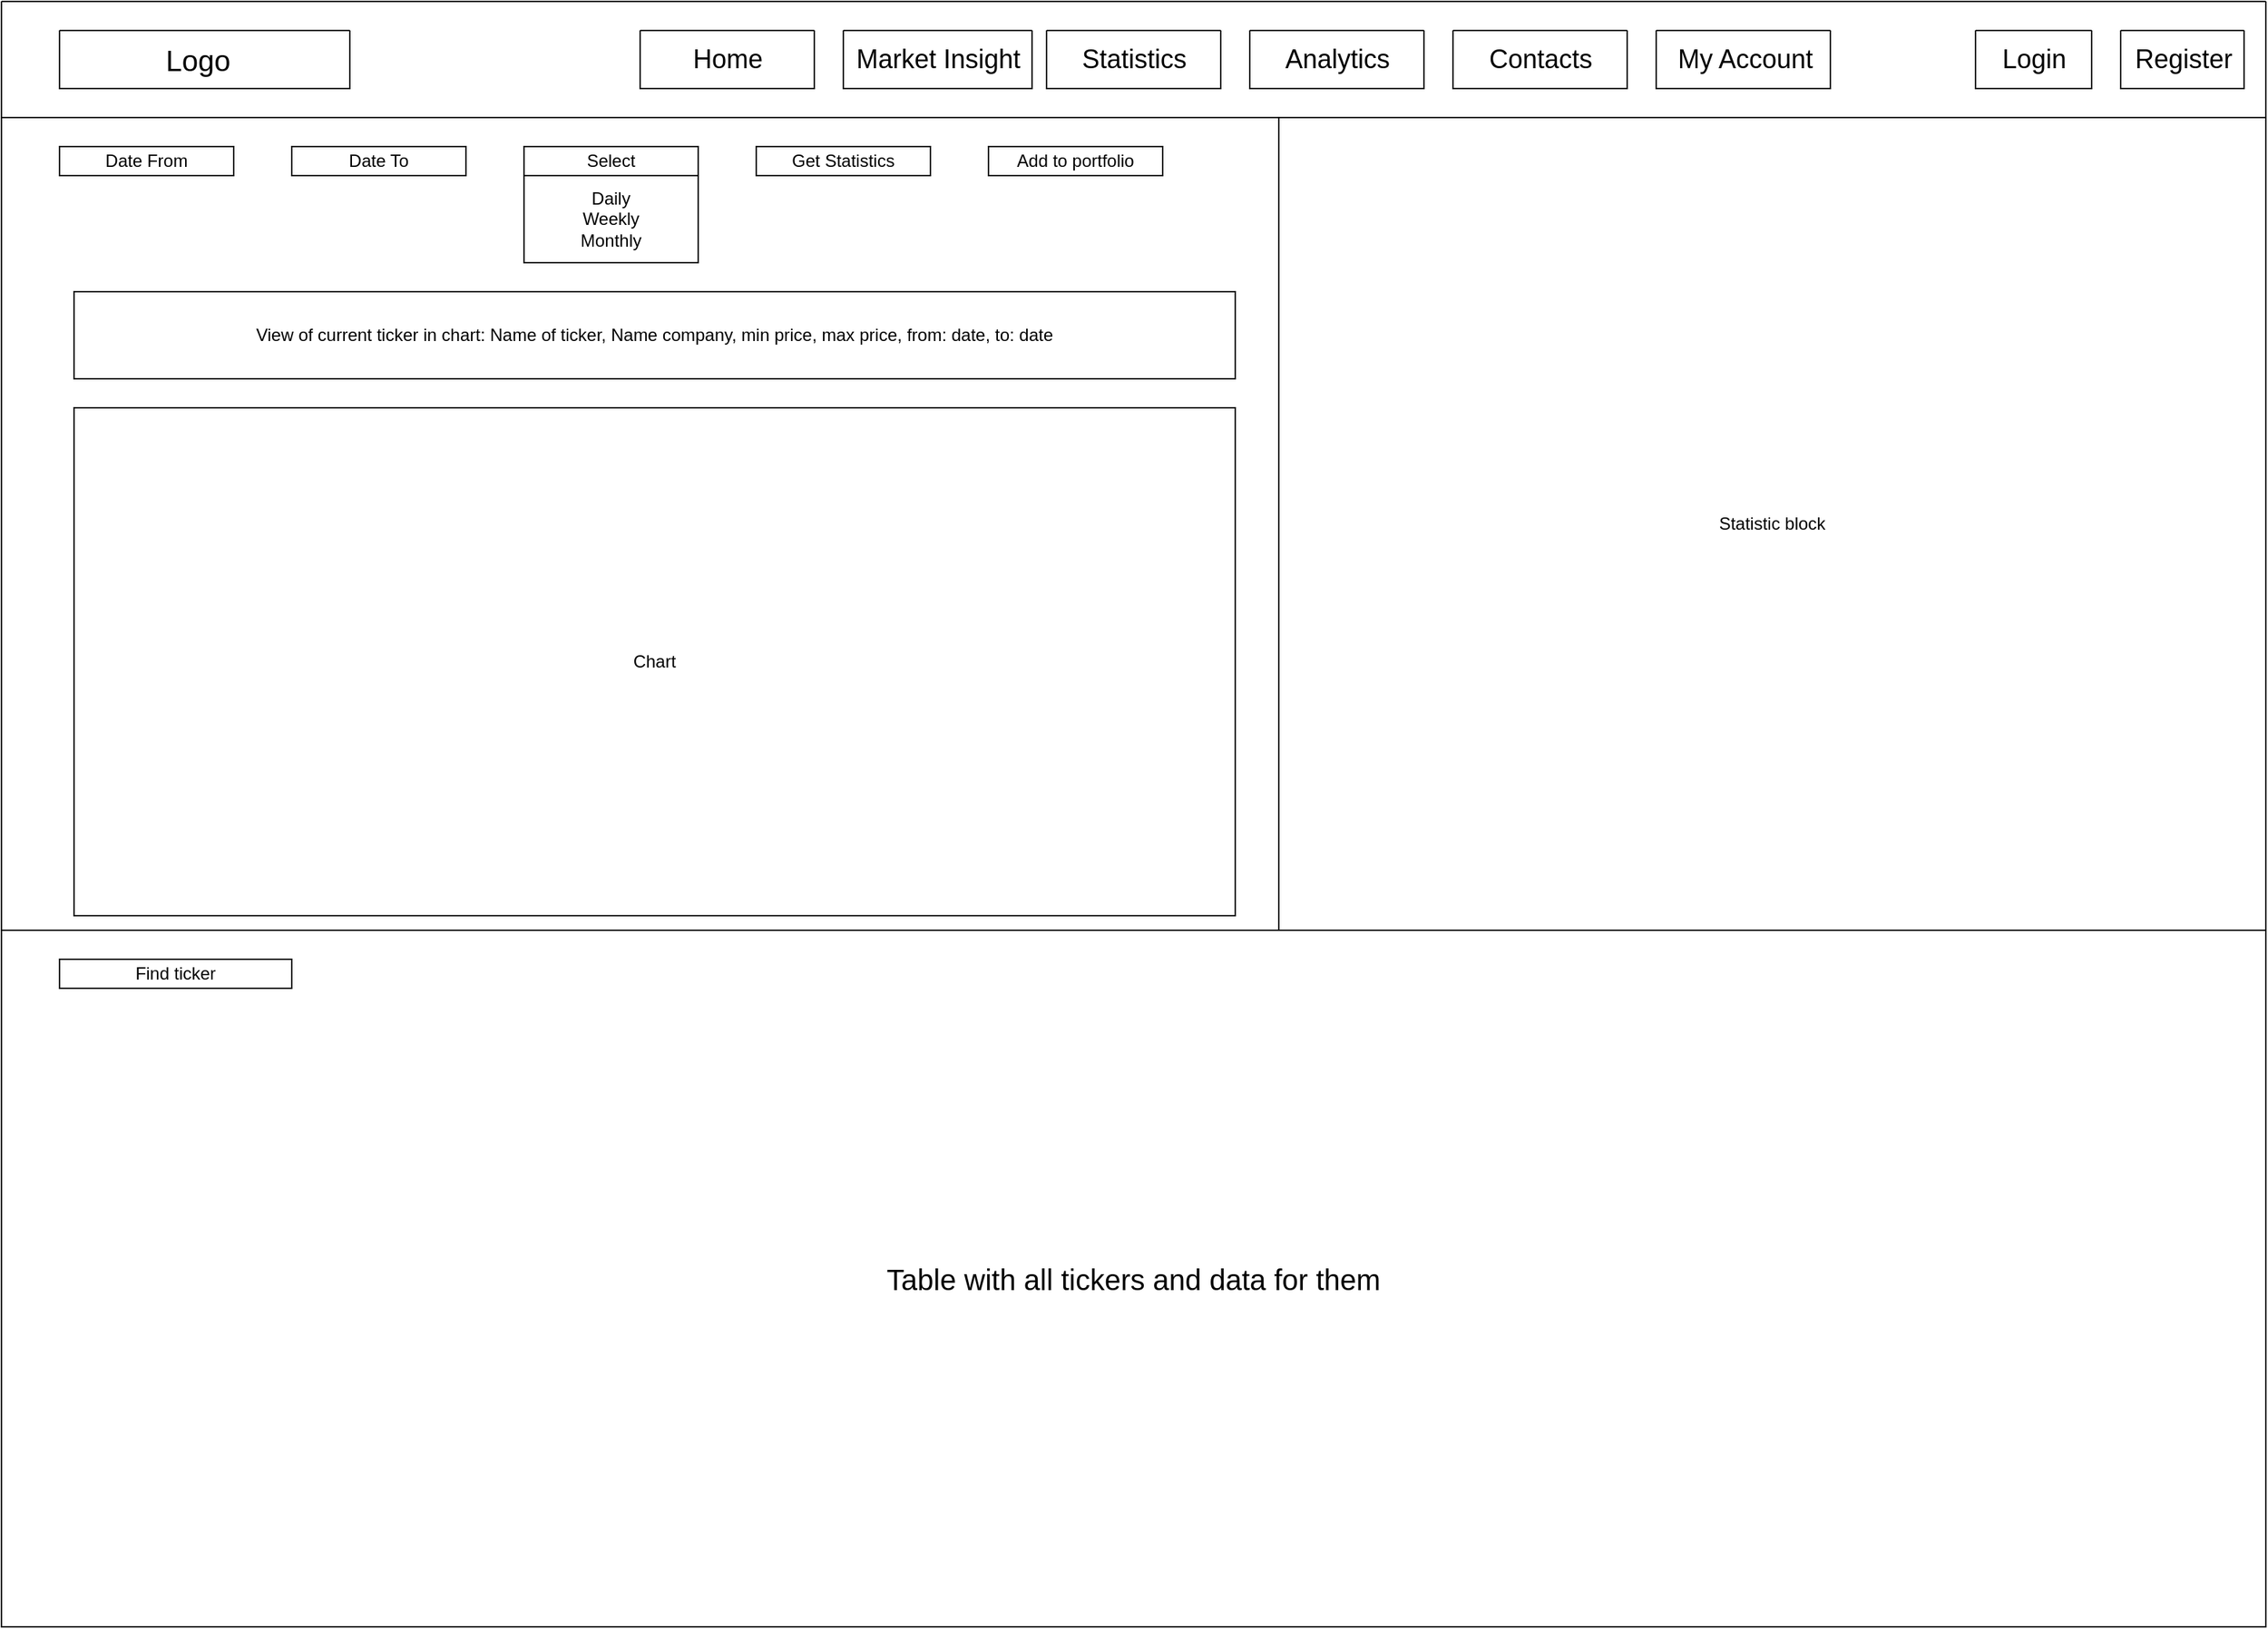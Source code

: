 <mxfile version="21.6.8" type="device">
  <diagram name="Страница — 1" id="ZA_JusmNJ3TpI1OReUyI">
    <mxGraphModel dx="2424" dy="1391" grid="1" gridSize="10" guides="1" tooltips="1" connect="1" arrows="1" fold="1" page="1" pageScale="1" pageWidth="827" pageHeight="583" math="0" shadow="0">
      <root>
        <mxCell id="0" />
        <mxCell id="1" parent="0" />
        <mxCell id="GWAvsugUvYGFNUK3oLnr-1" value="" style="swimlane;startSize=0;labelBackgroundColor=none;" vertex="1" parent="1">
          <mxGeometry x="40" width="1560" height="80" as="geometry" />
        </mxCell>
        <mxCell id="GWAvsugUvYGFNUK3oLnr-2" value="" style="swimlane;startSize=0;labelBackgroundColor=none;" vertex="1" parent="GWAvsugUvYGFNUK3oLnr-1">
          <mxGeometry x="40" y="20" width="200" height="40" as="geometry">
            <mxRectangle x="40" y="20" width="50" height="40" as="alternateBounds" />
          </mxGeometry>
        </mxCell>
        <mxCell id="GWAvsugUvYGFNUK3oLnr-3" value="Logo" style="text;html=1;align=center;verticalAlign=middle;resizable=0;points=[];autosize=1;strokeColor=none;fillColor=none;fontSize=20;labelBackgroundColor=none;" vertex="1" parent="GWAvsugUvYGFNUK3oLnr-2">
          <mxGeometry x="60" width="70" height="40" as="geometry" />
        </mxCell>
        <mxCell id="GWAvsugUvYGFNUK3oLnr-4" value="" style="swimlane;startSize=0;labelBackgroundColor=none;" vertex="1" parent="GWAvsugUvYGFNUK3oLnr-1">
          <mxGeometry x="1460" y="20" width="85" height="40" as="geometry" />
        </mxCell>
        <mxCell id="GWAvsugUvYGFNUK3oLnr-5" value="Register" style="text;html=1;align=center;verticalAlign=middle;resizable=0;points=[];autosize=1;strokeColor=none;fillColor=none;fontSize=18;labelBackgroundColor=none;" vertex="1" parent="GWAvsugUvYGFNUK3oLnr-4">
          <mxGeometry x="-2.5" width="90" height="40" as="geometry" />
        </mxCell>
        <mxCell id="GWAvsugUvYGFNUK3oLnr-6" value="" style="swimlane;startSize=0;labelBackgroundColor=none;" vertex="1" parent="GWAvsugUvYGFNUK3oLnr-1">
          <mxGeometry x="1360" y="20" width="80" height="40" as="geometry" />
        </mxCell>
        <mxCell id="GWAvsugUvYGFNUK3oLnr-7" value="Login" style="text;html=1;align=center;verticalAlign=middle;resizable=0;points=[];autosize=1;strokeColor=none;fillColor=none;fontSize=18;labelBackgroundColor=none;" vertex="1" parent="GWAvsugUvYGFNUK3oLnr-6">
          <mxGeometry x="5" width="70" height="40" as="geometry" />
        </mxCell>
        <mxCell id="GWAvsugUvYGFNUK3oLnr-8" value="" style="swimlane;startSize=0;labelBackgroundColor=none;" vertex="1" parent="GWAvsugUvYGFNUK3oLnr-1">
          <mxGeometry x="440" y="20" width="120" height="40" as="geometry" />
        </mxCell>
        <mxCell id="GWAvsugUvYGFNUK3oLnr-9" value="Home" style="text;html=1;align=center;verticalAlign=middle;resizable=0;points=[];autosize=1;strokeColor=none;fillColor=none;fontSize=18;labelBackgroundColor=none;" vertex="1" parent="GWAvsugUvYGFNUK3oLnr-8">
          <mxGeometry x="25" width="70" height="40" as="geometry" />
        </mxCell>
        <mxCell id="GWAvsugUvYGFNUK3oLnr-10" value="" style="swimlane;startSize=0;labelBackgroundColor=none;" vertex="1" parent="GWAvsugUvYGFNUK3oLnr-1">
          <mxGeometry x="580" y="20" width="130" height="40" as="geometry" />
        </mxCell>
        <mxCell id="GWAvsugUvYGFNUK3oLnr-11" value="&lt;font style=&quot;font-size: 18px;&quot;&gt;Market Insight&lt;/font&gt;" style="text;html=1;align=center;verticalAlign=middle;resizable=0;points=[];autosize=1;strokeColor=none;fillColor=none;" vertex="1" parent="GWAvsugUvYGFNUK3oLnr-10">
          <mxGeometry x="-5" width="140" height="40" as="geometry" />
        </mxCell>
        <mxCell id="GWAvsugUvYGFNUK3oLnr-12" value="" style="swimlane;startSize=0;labelBackgroundColor=none;" vertex="1" parent="GWAvsugUvYGFNUK3oLnr-1">
          <mxGeometry x="720" y="20" width="120" height="40" as="geometry" />
        </mxCell>
        <mxCell id="GWAvsugUvYGFNUK3oLnr-13" value="&lt;font style=&quot;font-size: 18px;&quot;&gt;Statistics&lt;/font&gt;" style="text;html=1;align=center;verticalAlign=middle;resizable=0;points=[];autosize=1;strokeColor=none;fillColor=none;" vertex="1" parent="GWAvsugUvYGFNUK3oLnr-12">
          <mxGeometry x="10" width="100" height="40" as="geometry" />
        </mxCell>
        <mxCell id="GWAvsugUvYGFNUK3oLnr-14" value="" style="swimlane;startSize=0;labelBackgroundColor=none;" vertex="1" parent="GWAvsugUvYGFNUK3oLnr-1">
          <mxGeometry x="860" y="20" width="120" height="40" as="geometry" />
        </mxCell>
        <mxCell id="GWAvsugUvYGFNUK3oLnr-15" value="&lt;font style=&quot;font-size: 18px;&quot;&gt;Analytics&lt;/font&gt;" style="text;html=1;align=center;verticalAlign=middle;resizable=0;points=[];autosize=1;strokeColor=none;fillColor=none;" vertex="1" parent="GWAvsugUvYGFNUK3oLnr-14">
          <mxGeometry x="10" width="100" height="40" as="geometry" />
        </mxCell>
        <mxCell id="GWAvsugUvYGFNUK3oLnr-16" value="" style="swimlane;startSize=0;labelBackgroundColor=none;" vertex="1" parent="GWAvsugUvYGFNUK3oLnr-1">
          <mxGeometry x="1000" y="20" width="120" height="40" as="geometry" />
        </mxCell>
        <mxCell id="GWAvsugUvYGFNUK3oLnr-17" value="Contacts" style="text;html=1;align=center;verticalAlign=middle;resizable=0;points=[];autosize=1;strokeColor=none;fillColor=none;fontSize=18;labelBackgroundColor=none;" vertex="1" parent="GWAvsugUvYGFNUK3oLnr-16">
          <mxGeometry x="15" width="90" height="40" as="geometry" />
        </mxCell>
        <mxCell id="GWAvsugUvYGFNUK3oLnr-18" value="" style="swimlane;startSize=0;labelBackgroundColor=none;" vertex="1" parent="GWAvsugUvYGFNUK3oLnr-1">
          <mxGeometry x="1140" y="20" width="120" height="40" as="geometry" />
        </mxCell>
        <mxCell id="GWAvsugUvYGFNUK3oLnr-19" value="&lt;font style=&quot;font-size: 18px;&quot;&gt;My Account&lt;/font&gt;" style="text;html=1;align=center;verticalAlign=middle;resizable=0;points=[];autosize=1;strokeColor=none;fillColor=none;labelBackgroundColor=none;" vertex="1" parent="GWAvsugUvYGFNUK3oLnr-18">
          <mxGeometry x="1" width="120" height="40" as="geometry" />
        </mxCell>
        <mxCell id="GWAvsugUvYGFNUK3oLnr-24" value="" style="rounded=0;whiteSpace=wrap;html=1;fillColor=none;strokeColor=default;" vertex="1" parent="1">
          <mxGeometry x="40" y="80" width="880" height="560" as="geometry" />
        </mxCell>
        <mxCell id="GWAvsugUvYGFNUK3oLnr-26" value="Date From" style="rounded=0;whiteSpace=wrap;html=1;fillColor=none;" vertex="1" parent="1">
          <mxGeometry x="80" y="100" width="120" height="20" as="geometry" />
        </mxCell>
        <mxCell id="GWAvsugUvYGFNUK3oLnr-27" value="Date To" style="rounded=0;whiteSpace=wrap;html=1;fillColor=none;" vertex="1" parent="1">
          <mxGeometry x="240" y="100" width="120" height="20" as="geometry" />
        </mxCell>
        <mxCell id="GWAvsugUvYGFNUK3oLnr-28" value="Select" style="rounded=0;whiteSpace=wrap;html=1;fillColor=none;" vertex="1" parent="1">
          <mxGeometry x="400" y="100" width="120" height="20" as="geometry" />
        </mxCell>
        <mxCell id="GWAvsugUvYGFNUK3oLnr-29" value="Daily&lt;br&gt;Weekly&lt;br&gt;Monthly" style="rounded=0;whiteSpace=wrap;html=1;fillColor=none;" vertex="1" parent="1">
          <mxGeometry x="400" y="120" width="120" height="60" as="geometry" />
        </mxCell>
        <mxCell id="GWAvsugUvYGFNUK3oLnr-30" value="Get Statistics" style="rounded=0;whiteSpace=wrap;html=1;fillColor=none;" vertex="1" parent="1">
          <mxGeometry x="560" y="100" width="120" height="20" as="geometry" />
        </mxCell>
        <mxCell id="GWAvsugUvYGFNUK3oLnr-31" value="Add to portfolio" style="rounded=0;whiteSpace=wrap;html=1;fillColor=none;" vertex="1" parent="1">
          <mxGeometry x="720" y="100" width="120" height="20" as="geometry" />
        </mxCell>
        <mxCell id="GWAvsugUvYGFNUK3oLnr-32" value="Chart" style="rounded=0;whiteSpace=wrap;html=1;fillColor=none;" vertex="1" parent="1">
          <mxGeometry x="90" y="280" width="800" height="350" as="geometry" />
        </mxCell>
        <mxCell id="GWAvsugUvYGFNUK3oLnr-33" value="Statistic block" style="rounded=0;whiteSpace=wrap;html=1;fillColor=none;" vertex="1" parent="1">
          <mxGeometry x="920" y="80" width="680" height="560" as="geometry" />
        </mxCell>
        <mxCell id="GWAvsugUvYGFNUK3oLnr-34" value="View of current ticker in chart: Name of ticker, Name company, min price, max price, from: date, to: date" style="rounded=0;whiteSpace=wrap;html=1;fillColor=none;" vertex="1" parent="1">
          <mxGeometry x="90" y="200" width="800" height="60" as="geometry" />
        </mxCell>
        <mxCell id="GWAvsugUvYGFNUK3oLnr-35" value="&lt;font style=&quot;font-size: 20px;&quot;&gt;Table with all tickers and data for them&lt;/font&gt;" style="rounded=0;whiteSpace=wrap;html=1;fillColor=none;" vertex="1" parent="1">
          <mxGeometry x="40" y="640" width="1560" height="480" as="geometry" />
        </mxCell>
        <mxCell id="GWAvsugUvYGFNUK3oLnr-36" value="Find ticker" style="rounded=0;whiteSpace=wrap;html=1;fillColor=none;" vertex="1" parent="1">
          <mxGeometry x="80" y="660" width="160" height="20" as="geometry" />
        </mxCell>
      </root>
    </mxGraphModel>
  </diagram>
</mxfile>
